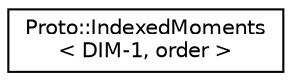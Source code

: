 digraph "Graphical Class Hierarchy"
{
  edge [fontname="Helvetica",fontsize="10",labelfontname="Helvetica",labelfontsize="10"];
  node [fontname="Helvetica",fontsize="10",shape=record];
  rankdir="LR";
  Node0 [label="Proto::IndexedMoments\l\< DIM-1, order \>",height=0.2,width=0.4,color="black", fillcolor="white", style="filled",URL="$classProto_1_1IndexedMoments.html"];
}
